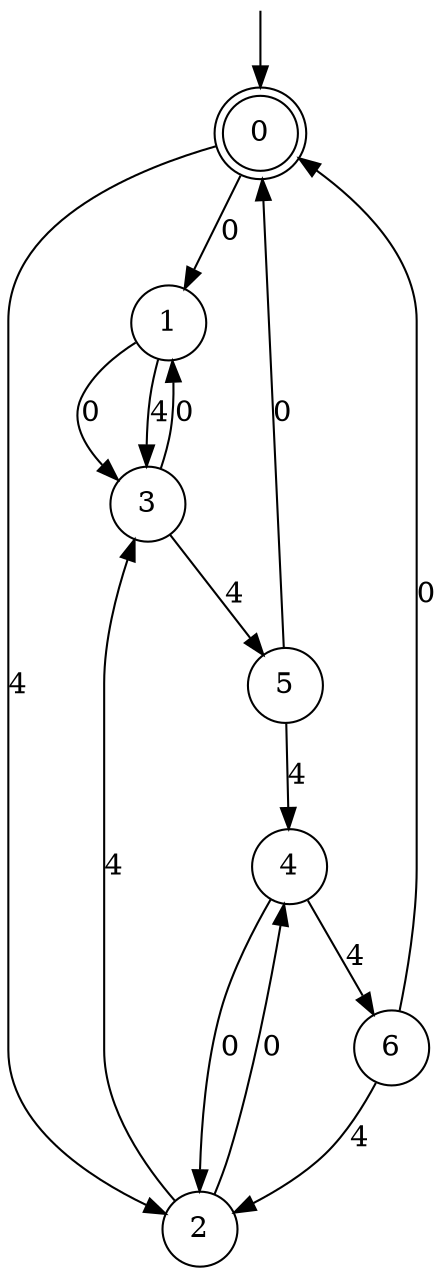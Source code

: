 digraph g {

	s0 [shape="doublecircle" label="0"];
	s1 [shape="circle" label="1"];
	s2 [shape="circle" label="2"];
	s3 [shape="circle" label="3"];
	s4 [shape="circle" label="4"];
	s5 [shape="circle" label="5"];
	s6 [shape="circle" label="6"];
	s0 -> s1 [label="0"];
	s0 -> s2 [label="4"];
	s1 -> s3 [label="0"];
	s1 -> s3 [label="4"];
	s2 -> s4 [label="0"];
	s2 -> s3 [label="4"];
	s3 -> s1 [label="0"];
	s3 -> s5 [label="4"];
	s4 -> s2 [label="0"];
	s4 -> s6 [label="4"];
	s5 -> s0 [label="0"];
	s5 -> s4 [label="4"];
	s6 -> s0 [label="0"];
	s6 -> s2 [label="4"];

__start0 [label="" shape="none" width="0" height="0"];
__start0 -> s0;

}
